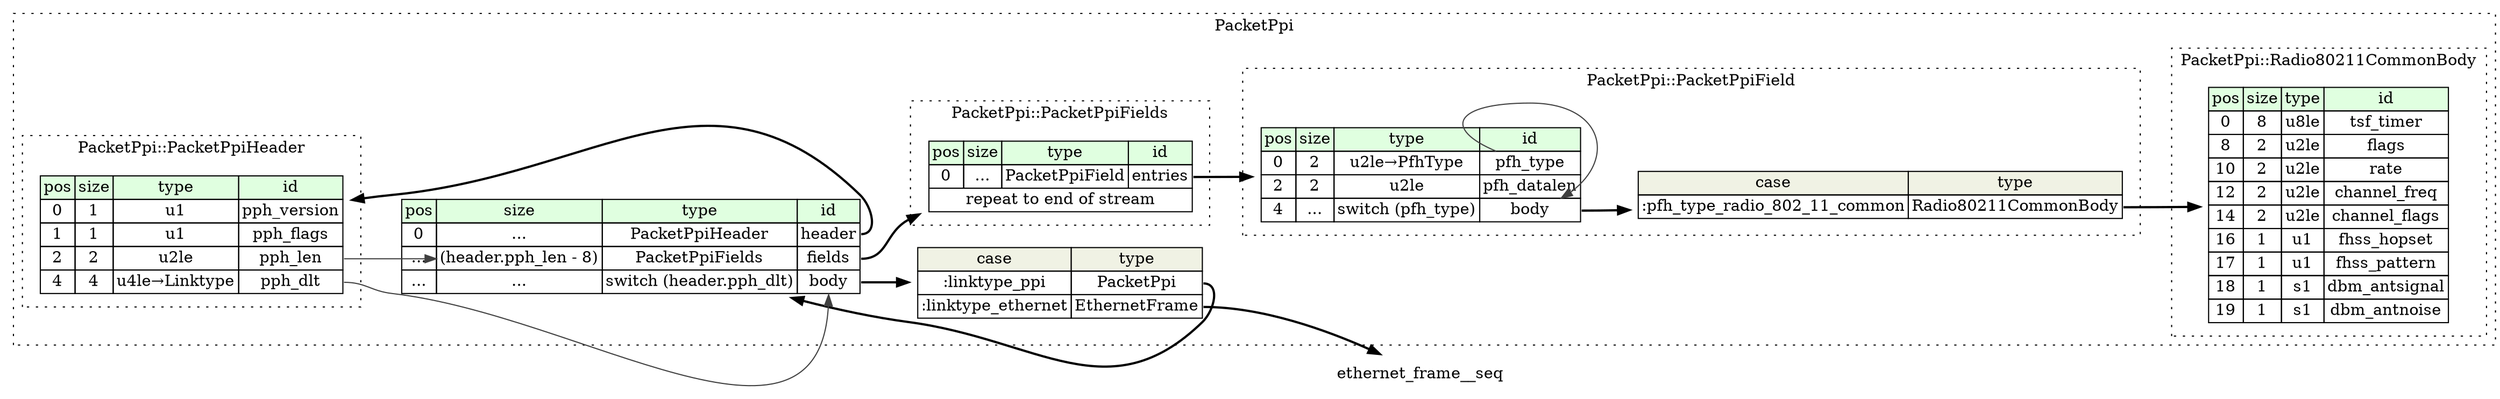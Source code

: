 digraph {
	rankdir=LR;
	node [shape=plaintext];
	subgraph cluster__packet_ppi {
		label="PacketPpi";
		graph[style=dotted];

		packet_ppi__seq [label=<<TABLE BORDER="0" CELLBORDER="1" CELLSPACING="0">
			<TR><TD BGCOLOR="#E0FFE0">pos</TD><TD BGCOLOR="#E0FFE0">size</TD><TD BGCOLOR="#E0FFE0">type</TD><TD BGCOLOR="#E0FFE0">id</TD></TR>
			<TR><TD PORT="header_pos">0</TD><TD PORT="header_size">...</TD><TD>PacketPpiHeader</TD><TD PORT="header_type">header</TD></TR>
			<TR><TD PORT="fields_pos">...</TD><TD PORT="fields_size">(header.pph_len - 8)</TD><TD>PacketPpiFields</TD><TD PORT="fields_type">fields</TD></TR>
			<TR><TD PORT="body_pos">...</TD><TD PORT="body_size">...</TD><TD>switch (header.pph_dlt)</TD><TD PORT="body_type">body</TD></TR>
		</TABLE>>];
packet_ppi__seq_body_switch [label=<<TABLE BORDER="0" CELLBORDER="1" CELLSPACING="0">
	<TR><TD BGCOLOR="#F0F2E4">case</TD><TD BGCOLOR="#F0F2E4">type</TD></TR>
	<TR><TD>:linktype_ppi</TD><TD PORT="case0">PacketPpi</TD></TR>
	<TR><TD>:linktype_ethernet</TD><TD PORT="case1">EthernetFrame</TD></TR>
</TABLE>>];
		subgraph cluster__packet_ppi_header {
			label="PacketPpi::PacketPpiHeader";
			graph[style=dotted];

			packet_ppi_header__seq [label=<<TABLE BORDER="0" CELLBORDER="1" CELLSPACING="0">
				<TR><TD BGCOLOR="#E0FFE0">pos</TD><TD BGCOLOR="#E0FFE0">size</TD><TD BGCOLOR="#E0FFE0">type</TD><TD BGCOLOR="#E0FFE0">id</TD></TR>
				<TR><TD PORT="pph_version_pos">0</TD><TD PORT="pph_version_size">1</TD><TD>u1</TD><TD PORT="pph_version_type">pph_version</TD></TR>
				<TR><TD PORT="pph_flags_pos">1</TD><TD PORT="pph_flags_size">1</TD><TD>u1</TD><TD PORT="pph_flags_type">pph_flags</TD></TR>
				<TR><TD PORT="pph_len_pos">2</TD><TD PORT="pph_len_size">2</TD><TD>u2le</TD><TD PORT="pph_len_type">pph_len</TD></TR>
				<TR><TD PORT="pph_dlt_pos">4</TD><TD PORT="pph_dlt_size">4</TD><TD>u4le→Linktype</TD><TD PORT="pph_dlt_type">pph_dlt</TD></TR>
			</TABLE>>];
		}
		subgraph cluster__packet_ppi_fields {
			label="PacketPpi::PacketPpiFields";
			graph[style=dotted];

			packet_ppi_fields__seq [label=<<TABLE BORDER="0" CELLBORDER="1" CELLSPACING="0">
				<TR><TD BGCOLOR="#E0FFE0">pos</TD><TD BGCOLOR="#E0FFE0">size</TD><TD BGCOLOR="#E0FFE0">type</TD><TD BGCOLOR="#E0FFE0">id</TD></TR>
				<TR><TD PORT="entries_pos">0</TD><TD PORT="entries_size">...</TD><TD>PacketPpiField</TD><TD PORT="entries_type">entries</TD></TR>
				<TR><TD COLSPAN="4" PORT="entries__repeat">repeat to end of stream</TD></TR>
			</TABLE>>];
		}
		subgraph cluster__packet_ppi_field {
			label="PacketPpi::PacketPpiField";
			graph[style=dotted];

			packet_ppi_field__seq [label=<<TABLE BORDER="0" CELLBORDER="1" CELLSPACING="0">
				<TR><TD BGCOLOR="#E0FFE0">pos</TD><TD BGCOLOR="#E0FFE0">size</TD><TD BGCOLOR="#E0FFE0">type</TD><TD BGCOLOR="#E0FFE0">id</TD></TR>
				<TR><TD PORT="pfh_type_pos">0</TD><TD PORT="pfh_type_size">2</TD><TD>u2le→PfhType</TD><TD PORT="pfh_type_type">pfh_type</TD></TR>
				<TR><TD PORT="pfh_datalen_pos">2</TD><TD PORT="pfh_datalen_size">2</TD><TD>u2le</TD><TD PORT="pfh_datalen_type">pfh_datalen</TD></TR>
				<TR><TD PORT="body_pos">4</TD><TD PORT="body_size">...</TD><TD>switch (pfh_type)</TD><TD PORT="body_type">body</TD></TR>
			</TABLE>>];
packet_ppi_field__seq_body_switch [label=<<TABLE BORDER="0" CELLBORDER="1" CELLSPACING="0">
	<TR><TD BGCOLOR="#F0F2E4">case</TD><TD BGCOLOR="#F0F2E4">type</TD></TR>
	<TR><TD>:pfh_type_radio_802_11_common</TD><TD PORT="case0">Radio80211CommonBody</TD></TR>
</TABLE>>];
		}
		subgraph cluster__radio_802_11_common_body {
			label="PacketPpi::Radio80211CommonBody";
			graph[style=dotted];

			radio_802_11_common_body__seq [label=<<TABLE BORDER="0" CELLBORDER="1" CELLSPACING="0">
				<TR><TD BGCOLOR="#E0FFE0">pos</TD><TD BGCOLOR="#E0FFE0">size</TD><TD BGCOLOR="#E0FFE0">type</TD><TD BGCOLOR="#E0FFE0">id</TD></TR>
				<TR><TD PORT="tsf_timer_pos">0</TD><TD PORT="tsf_timer_size">8</TD><TD>u8le</TD><TD PORT="tsf_timer_type">tsf_timer</TD></TR>
				<TR><TD PORT="flags_pos">8</TD><TD PORT="flags_size">2</TD><TD>u2le</TD><TD PORT="flags_type">flags</TD></TR>
				<TR><TD PORT="rate_pos">10</TD><TD PORT="rate_size">2</TD><TD>u2le</TD><TD PORT="rate_type">rate</TD></TR>
				<TR><TD PORT="channel_freq_pos">12</TD><TD PORT="channel_freq_size">2</TD><TD>u2le</TD><TD PORT="channel_freq_type">channel_freq</TD></TR>
				<TR><TD PORT="channel_flags_pos">14</TD><TD PORT="channel_flags_size">2</TD><TD>u2le</TD><TD PORT="channel_flags_type">channel_flags</TD></TR>
				<TR><TD PORT="fhss_hopset_pos">16</TD><TD PORT="fhss_hopset_size">1</TD><TD>u1</TD><TD PORT="fhss_hopset_type">fhss_hopset</TD></TR>
				<TR><TD PORT="fhss_pattern_pos">17</TD><TD PORT="fhss_pattern_size">1</TD><TD>u1</TD><TD PORT="fhss_pattern_type">fhss_pattern</TD></TR>
				<TR><TD PORT="dbm_antsignal_pos">18</TD><TD PORT="dbm_antsignal_size">1</TD><TD>s1</TD><TD PORT="dbm_antsignal_type">dbm_antsignal</TD></TR>
				<TR><TD PORT="dbm_antnoise_pos">19</TD><TD PORT="dbm_antnoise_size">1</TD><TD>s1</TD><TD PORT="dbm_antnoise_type">dbm_antnoise</TD></TR>
			</TABLE>>];
		}
	}
	packet_ppi__seq:header_type -> packet_ppi_header__seq [style=bold];
	packet_ppi_header__seq:pph_len_type -> packet_ppi__seq:fields_size [color="#404040"];
	packet_ppi__seq:fields_type -> packet_ppi_fields__seq [style=bold];
	packet_ppi__seq:body_type -> packet_ppi__seq_body_switch [style=bold];
	packet_ppi__seq_body_switch:case0 -> packet_ppi__seq [style=bold];
	packet_ppi__seq_body_switch:case1 -> ethernet_frame__seq [style=bold];
	packet_ppi_header__seq:pph_dlt_type -> packet_ppi__seq:body_type [color="#404040"];
	packet_ppi_fields__seq:entries_type -> packet_ppi_field__seq [style=bold];
	packet_ppi_field__seq:body_type -> packet_ppi_field__seq_body_switch [style=bold];
	packet_ppi_field__seq_body_switch:case0 -> radio_802_11_common_body__seq [style=bold];
	packet_ppi_field__seq:pfh_type_type -> packet_ppi_field__seq:body_type [color="#404040"];
}
